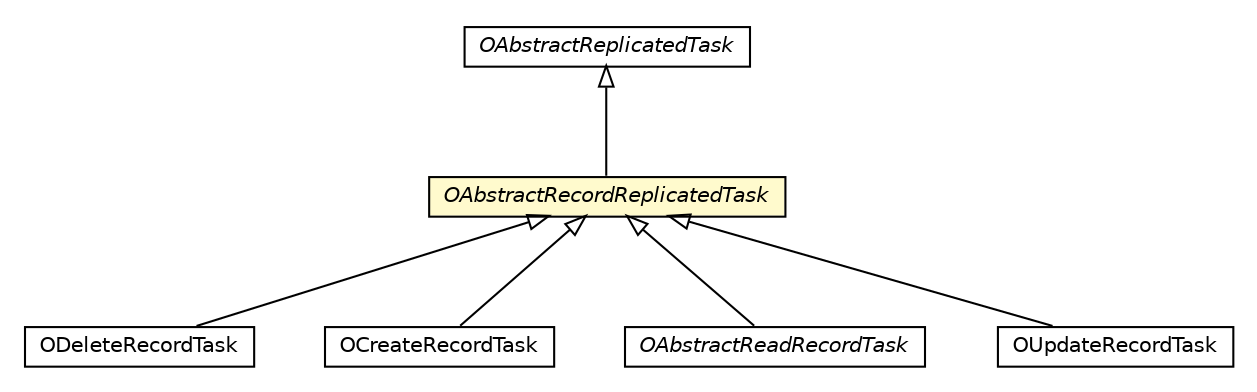 #!/usr/local/bin/dot
#
# Class diagram 
# Generated by UMLGraph version R5_6-24-gf6e263 (http://www.umlgraph.org/)
#

digraph G {
	edge [fontname="Helvetica",fontsize=10,labelfontname="Helvetica",labelfontsize=10];
	node [fontname="Helvetica",fontsize=10,shape=plaintext];
	nodesep=0.25;
	ranksep=0.5;
	// com.orientechnologies.orient.server.distributed.task.OAbstractReplicatedTask
	c556472 [label=<<table title="com.orientechnologies.orient.server.distributed.task.OAbstractReplicatedTask" border="0" cellborder="1" cellspacing="0" cellpadding="2" port="p" href="./OAbstractReplicatedTask.html">
		<tr><td><table border="0" cellspacing="0" cellpadding="1">
<tr><td align="center" balign="center"><font face="Helvetica-Oblique"> OAbstractReplicatedTask </font></td></tr>
		</table></td></tr>
		</table>>, URL="./OAbstractReplicatedTask.html", fontname="Helvetica", fontcolor="black", fontsize=10.0];
	// com.orientechnologies.orient.server.distributed.task.OAbstractRecordReplicatedTask
	c556473 [label=<<table title="com.orientechnologies.orient.server.distributed.task.OAbstractRecordReplicatedTask" border="0" cellborder="1" cellspacing="0" cellpadding="2" port="p" bgcolor="lemonChiffon" href="./OAbstractRecordReplicatedTask.html">
		<tr><td><table border="0" cellspacing="0" cellpadding="1">
<tr><td align="center" balign="center"><font face="Helvetica-Oblique"> OAbstractRecordReplicatedTask </font></td></tr>
		</table></td></tr>
		</table>>, URL="./OAbstractRecordReplicatedTask.html", fontname="Helvetica", fontcolor="black", fontsize=10.0];
	// com.orientechnologies.orient.server.distributed.impl.task.ODeleteRecordTask
	c556711 [label=<<table title="com.orientechnologies.orient.server.distributed.impl.task.ODeleteRecordTask" border="0" cellborder="1" cellspacing="0" cellpadding="2" port="p" href="../impl/task/ODeleteRecordTask.html">
		<tr><td><table border="0" cellspacing="0" cellpadding="1">
<tr><td align="center" balign="center"> ODeleteRecordTask </td></tr>
		</table></td></tr>
		</table>>, URL="../impl/task/ODeleteRecordTask.html", fontname="Helvetica", fontcolor="black", fontsize=10.0];
	// com.orientechnologies.orient.server.distributed.impl.task.OCreateRecordTask
	c556732 [label=<<table title="com.orientechnologies.orient.server.distributed.impl.task.OCreateRecordTask" border="0" cellborder="1" cellspacing="0" cellpadding="2" port="p" href="../impl/task/OCreateRecordTask.html">
		<tr><td><table border="0" cellspacing="0" cellpadding="1">
<tr><td align="center" balign="center"> OCreateRecordTask </td></tr>
		</table></td></tr>
		</table>>, URL="../impl/task/OCreateRecordTask.html", fontname="Helvetica", fontcolor="black", fontsize=10.0];
	// com.orientechnologies.orient.server.distributed.impl.task.OAbstractReadRecordTask
	c556736 [label=<<table title="com.orientechnologies.orient.server.distributed.impl.task.OAbstractReadRecordTask" border="0" cellborder="1" cellspacing="0" cellpadding="2" port="p" href="../impl/task/OAbstractReadRecordTask.html">
		<tr><td><table border="0" cellspacing="0" cellpadding="1">
<tr><td align="center" balign="center"><font face="Helvetica-Oblique"> OAbstractReadRecordTask </font></td></tr>
		</table></td></tr>
		</table>>, URL="../impl/task/OAbstractReadRecordTask.html", fontname="Helvetica", fontcolor="black", fontsize=10.0];
	// com.orientechnologies.orient.server.distributed.impl.task.OUpdateRecordTask
	c556745 [label=<<table title="com.orientechnologies.orient.server.distributed.impl.task.OUpdateRecordTask" border="0" cellborder="1" cellspacing="0" cellpadding="2" port="p" href="../impl/task/OUpdateRecordTask.html">
		<tr><td><table border="0" cellspacing="0" cellpadding="1">
<tr><td align="center" balign="center"> OUpdateRecordTask </td></tr>
		</table></td></tr>
		</table>>, URL="../impl/task/OUpdateRecordTask.html", fontname="Helvetica", fontcolor="black", fontsize=10.0];
	//com.orientechnologies.orient.server.distributed.task.OAbstractRecordReplicatedTask extends com.orientechnologies.orient.server.distributed.task.OAbstractReplicatedTask
	c556472:p -> c556473:p [dir=back,arrowtail=empty];
	//com.orientechnologies.orient.server.distributed.impl.task.ODeleteRecordTask extends com.orientechnologies.orient.server.distributed.task.OAbstractRecordReplicatedTask
	c556473:p -> c556711:p [dir=back,arrowtail=empty];
	//com.orientechnologies.orient.server.distributed.impl.task.OCreateRecordTask extends com.orientechnologies.orient.server.distributed.task.OAbstractRecordReplicatedTask
	c556473:p -> c556732:p [dir=back,arrowtail=empty];
	//com.orientechnologies.orient.server.distributed.impl.task.OAbstractReadRecordTask extends com.orientechnologies.orient.server.distributed.task.OAbstractRecordReplicatedTask
	c556473:p -> c556736:p [dir=back,arrowtail=empty];
	//com.orientechnologies.orient.server.distributed.impl.task.OUpdateRecordTask extends com.orientechnologies.orient.server.distributed.task.OAbstractRecordReplicatedTask
	c556473:p -> c556745:p [dir=back,arrowtail=empty];
}


